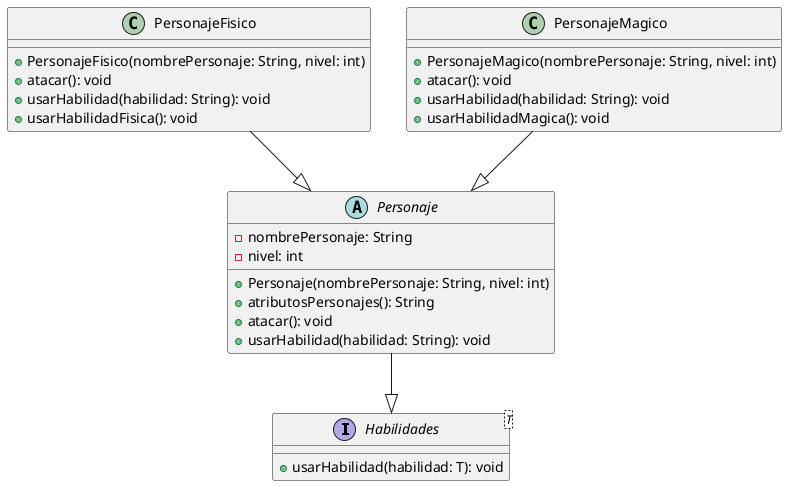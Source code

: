 @startuml Personajes 

interface Habilidades<T> {
    +usarHabilidad(habilidad: T): void
}

abstract class Personaje {
    -nombrePersonaje: String
    -nivel: int
    +Personaje(nombrePersonaje: String, nivel: int)
    +atributosPersonajes(): String
    +atacar(): void
    +usarHabilidad(habilidad: String): void
}

class PersonajeFisico {
    +PersonajeFisico(nombrePersonaje: String, nivel: int)
    +atacar(): void
    +usarHabilidad(habilidad: String): void
    +usarHabilidadFisica(): void
}

class PersonajeMagico {
    +PersonajeMagico(nombrePersonaje: String, nivel: int)
    +atacar(): void
    +usarHabilidad(habilidad: String): void
    +usarHabilidadMagica(): void
}

Personaje --|> Habilidades

PersonajeFisico --|> Personaje
PersonajeMagico --|> Personaje

@enduml
